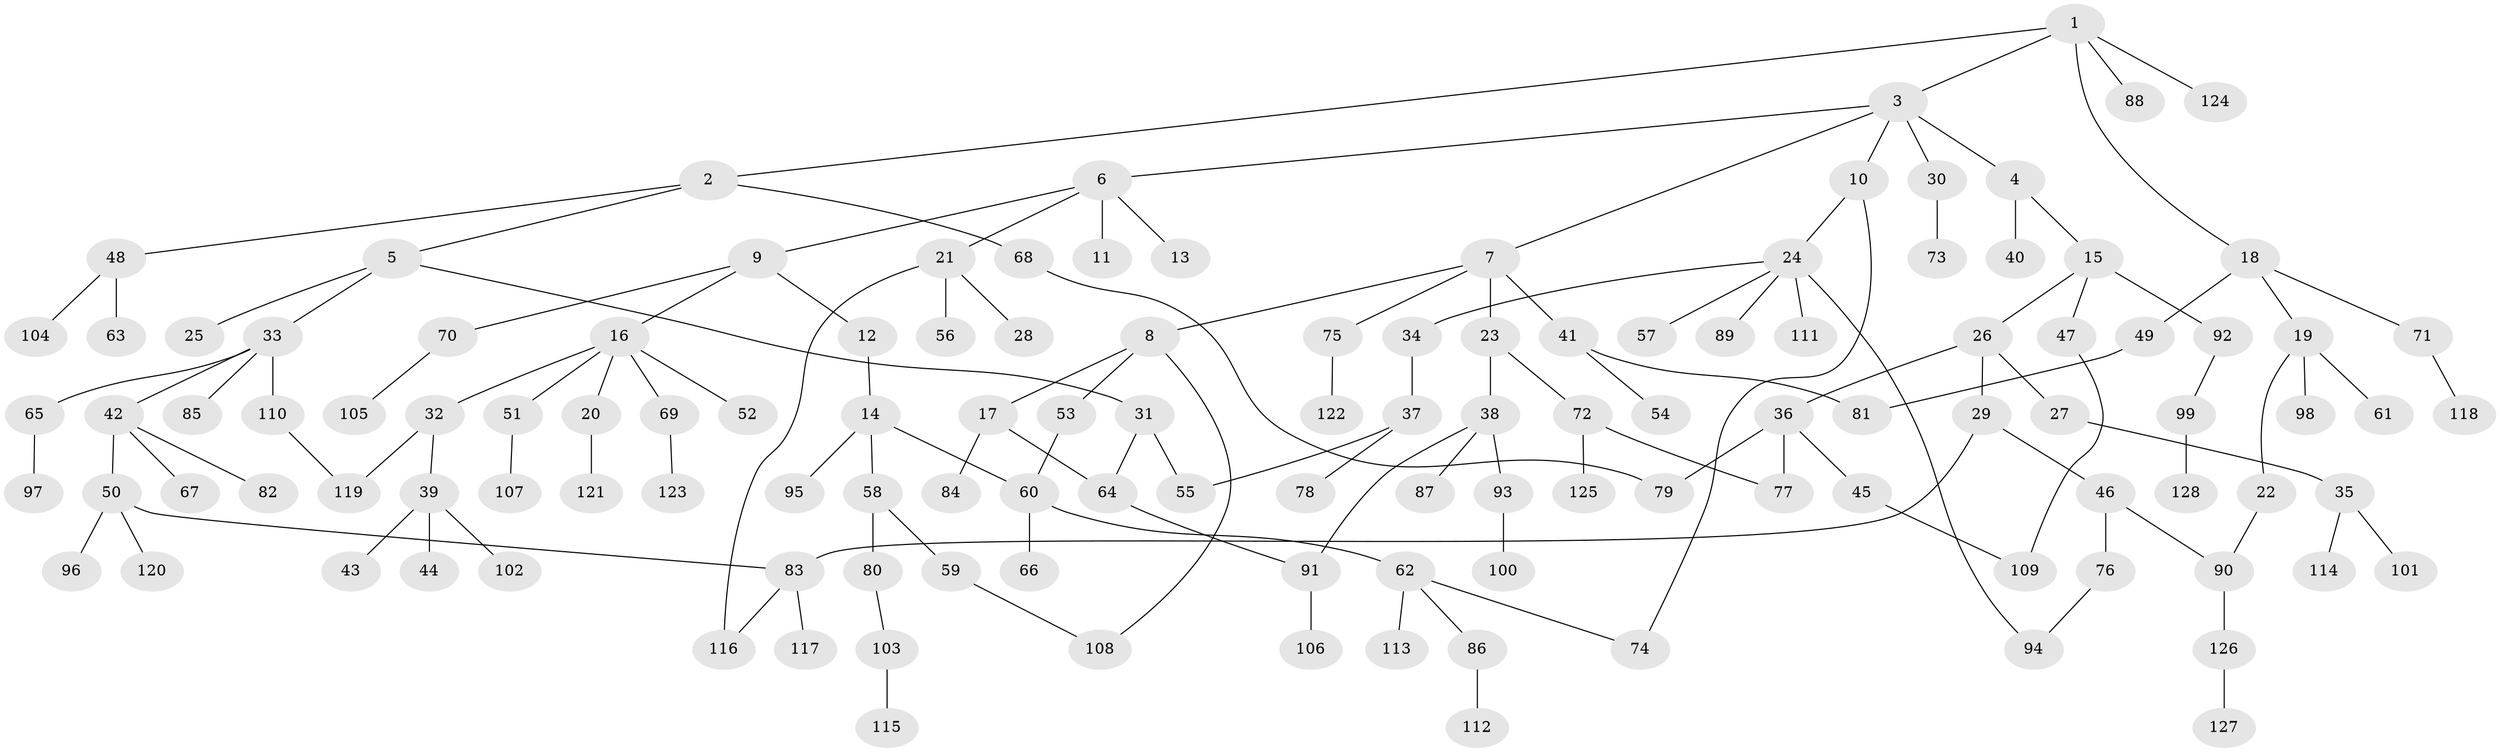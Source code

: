 // Generated by graph-tools (version 1.1) at 2025/49/03/09/25 03:49:17]
// undirected, 128 vertices, 142 edges
graph export_dot {
graph [start="1"]
  node [color=gray90,style=filled];
  1;
  2;
  3;
  4;
  5;
  6;
  7;
  8;
  9;
  10;
  11;
  12;
  13;
  14;
  15;
  16;
  17;
  18;
  19;
  20;
  21;
  22;
  23;
  24;
  25;
  26;
  27;
  28;
  29;
  30;
  31;
  32;
  33;
  34;
  35;
  36;
  37;
  38;
  39;
  40;
  41;
  42;
  43;
  44;
  45;
  46;
  47;
  48;
  49;
  50;
  51;
  52;
  53;
  54;
  55;
  56;
  57;
  58;
  59;
  60;
  61;
  62;
  63;
  64;
  65;
  66;
  67;
  68;
  69;
  70;
  71;
  72;
  73;
  74;
  75;
  76;
  77;
  78;
  79;
  80;
  81;
  82;
  83;
  84;
  85;
  86;
  87;
  88;
  89;
  90;
  91;
  92;
  93;
  94;
  95;
  96;
  97;
  98;
  99;
  100;
  101;
  102;
  103;
  104;
  105;
  106;
  107;
  108;
  109;
  110;
  111;
  112;
  113;
  114;
  115;
  116;
  117;
  118;
  119;
  120;
  121;
  122;
  123;
  124;
  125;
  126;
  127;
  128;
  1 -- 2;
  1 -- 3;
  1 -- 18;
  1 -- 88;
  1 -- 124;
  2 -- 5;
  2 -- 48;
  2 -- 68;
  3 -- 4;
  3 -- 6;
  3 -- 7;
  3 -- 10;
  3 -- 30;
  4 -- 15;
  4 -- 40;
  5 -- 25;
  5 -- 31;
  5 -- 33;
  6 -- 9;
  6 -- 11;
  6 -- 13;
  6 -- 21;
  7 -- 8;
  7 -- 23;
  7 -- 41;
  7 -- 75;
  8 -- 17;
  8 -- 53;
  8 -- 108;
  9 -- 12;
  9 -- 16;
  9 -- 70;
  10 -- 24;
  10 -- 74;
  12 -- 14;
  14 -- 58;
  14 -- 95;
  14 -- 60;
  15 -- 26;
  15 -- 47;
  15 -- 92;
  16 -- 20;
  16 -- 32;
  16 -- 51;
  16 -- 52;
  16 -- 69;
  17 -- 64;
  17 -- 84;
  18 -- 19;
  18 -- 49;
  18 -- 71;
  19 -- 22;
  19 -- 61;
  19 -- 98;
  20 -- 121;
  21 -- 28;
  21 -- 56;
  21 -- 116;
  22 -- 90;
  23 -- 38;
  23 -- 72;
  24 -- 34;
  24 -- 57;
  24 -- 89;
  24 -- 111;
  24 -- 94;
  26 -- 27;
  26 -- 29;
  26 -- 36;
  27 -- 35;
  29 -- 46;
  29 -- 83;
  30 -- 73;
  31 -- 64;
  31 -- 55;
  32 -- 39;
  32 -- 119;
  33 -- 42;
  33 -- 65;
  33 -- 85;
  33 -- 110;
  34 -- 37;
  35 -- 101;
  35 -- 114;
  36 -- 45;
  36 -- 79;
  36 -- 77;
  37 -- 55;
  37 -- 78;
  38 -- 87;
  38 -- 91;
  38 -- 93;
  39 -- 43;
  39 -- 44;
  39 -- 102;
  41 -- 54;
  41 -- 81;
  42 -- 50;
  42 -- 67;
  42 -- 82;
  45 -- 109;
  46 -- 76;
  46 -- 90;
  47 -- 109;
  48 -- 63;
  48 -- 104;
  49 -- 81;
  50 -- 83;
  50 -- 96;
  50 -- 120;
  51 -- 107;
  53 -- 60;
  58 -- 59;
  58 -- 80;
  59 -- 108;
  60 -- 62;
  60 -- 66;
  62 -- 74;
  62 -- 86;
  62 -- 113;
  64 -- 91;
  65 -- 97;
  68 -- 79;
  69 -- 123;
  70 -- 105;
  71 -- 118;
  72 -- 77;
  72 -- 125;
  75 -- 122;
  76 -- 94;
  80 -- 103;
  83 -- 117;
  83 -- 116;
  86 -- 112;
  90 -- 126;
  91 -- 106;
  92 -- 99;
  93 -- 100;
  99 -- 128;
  103 -- 115;
  110 -- 119;
  126 -- 127;
}
